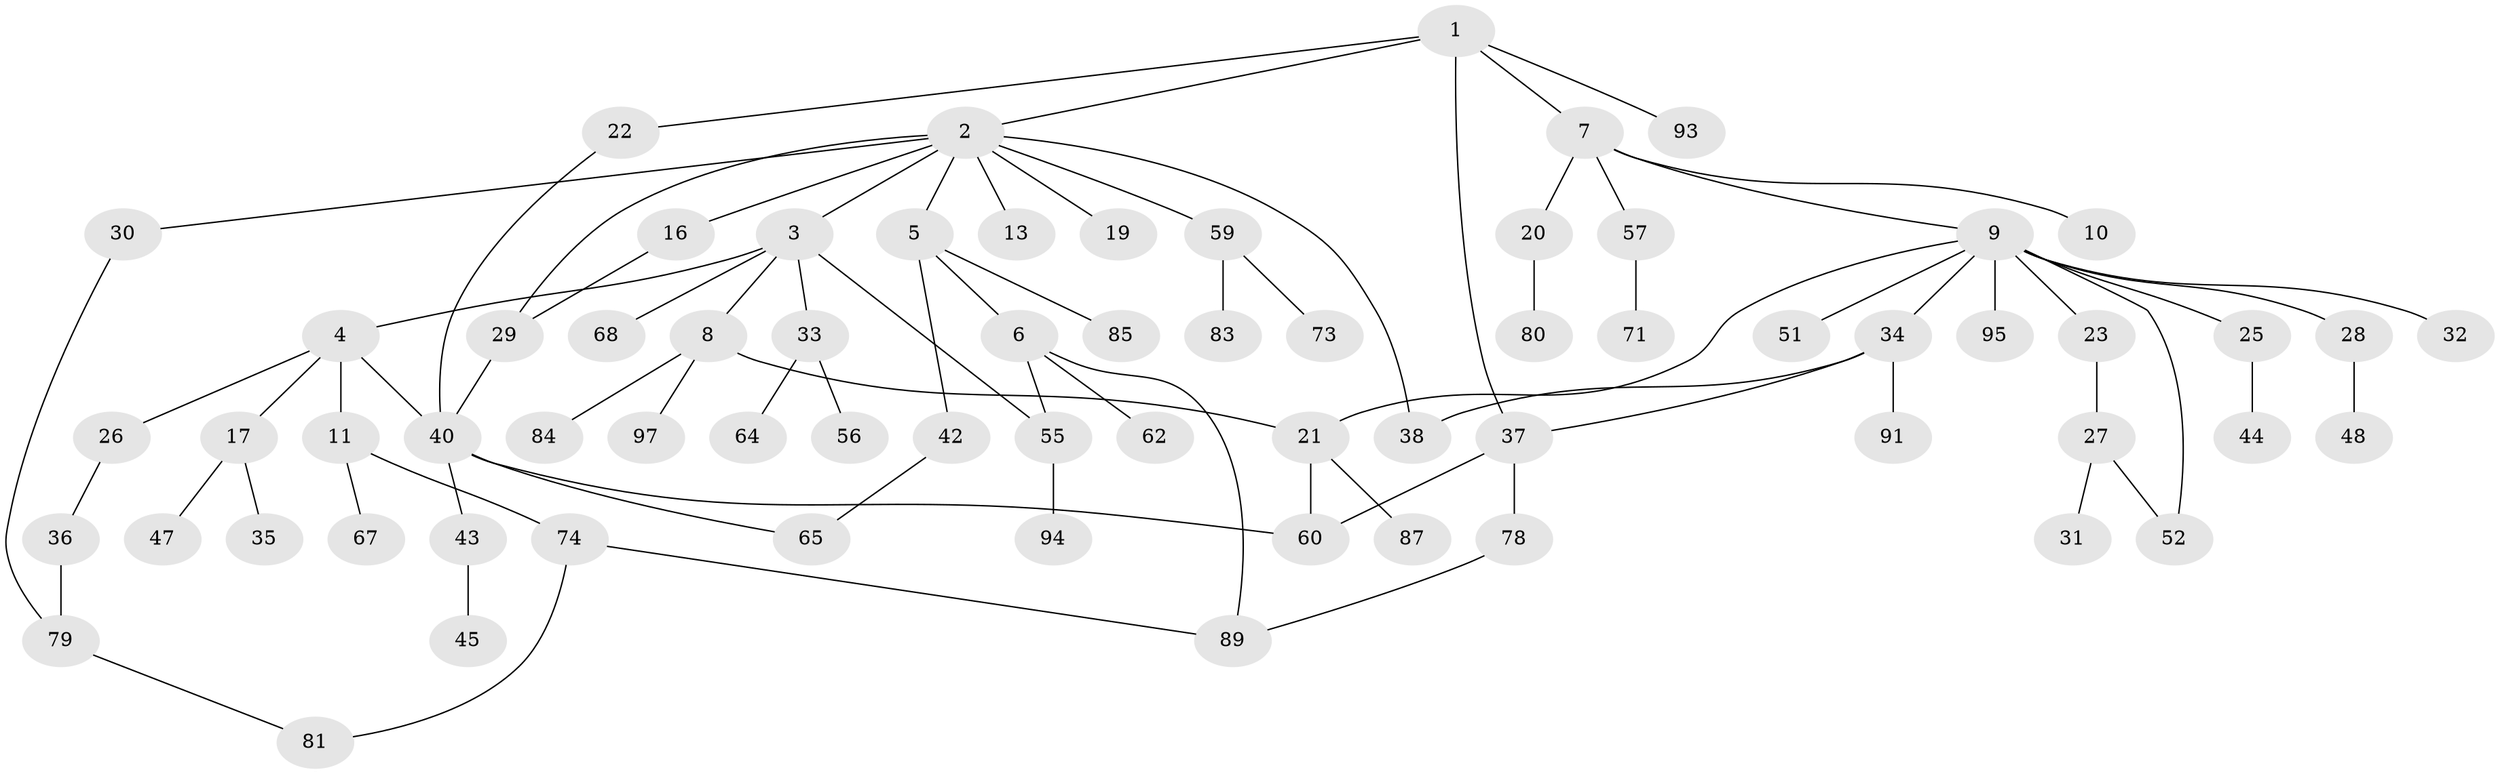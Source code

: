 // Generated by graph-tools (version 1.1) at 2025/23/03/03/25 07:23:33]
// undirected, 69 vertices, 83 edges
graph export_dot {
graph [start="1"]
  node [color=gray90,style=filled];
  1 [super="+88"];
  2 [super="+14"];
  3 [super="+12"];
  4 [super="+18"];
  5;
  6 [super="+58"];
  7;
  8 [super="+66"];
  9 [super="+15"];
  10;
  11 [super="+53"];
  13;
  16;
  17 [super="+24"];
  19;
  20 [super="+50"];
  21;
  22;
  23 [super="+61"];
  25;
  26;
  27 [super="+77"];
  28;
  29 [super="+41"];
  30;
  31;
  32 [super="+96"];
  33 [super="+49"];
  34 [super="+39"];
  35;
  36 [super="+99"];
  37 [super="+46"];
  38 [super="+70"];
  40 [super="+86"];
  42;
  43;
  44 [super="+98"];
  45 [super="+63"];
  47;
  48 [super="+90"];
  51;
  52 [super="+54"];
  55;
  56;
  57 [super="+76"];
  59 [super="+69"];
  60 [super="+72"];
  62;
  64;
  65 [super="+82"];
  67;
  68;
  71;
  73;
  74 [super="+75"];
  78;
  79 [super="+92"];
  80;
  81;
  83;
  84;
  85;
  87;
  89;
  91;
  93;
  94;
  95;
  97;
  1 -- 2;
  1 -- 7;
  1 -- 22;
  1 -- 37;
  1 -- 93;
  2 -- 3;
  2 -- 5;
  2 -- 13;
  2 -- 19;
  2 -- 29;
  2 -- 16;
  2 -- 38;
  2 -- 59;
  2 -- 30;
  3 -- 4;
  3 -- 8;
  3 -- 33;
  3 -- 68;
  3 -- 55;
  4 -- 11;
  4 -- 17;
  4 -- 26;
  4 -- 40;
  5 -- 6;
  5 -- 42;
  5 -- 85;
  6 -- 55;
  6 -- 62;
  6 -- 89;
  7 -- 9;
  7 -- 10;
  7 -- 20;
  7 -- 57;
  8 -- 21;
  8 -- 97;
  8 -- 84;
  9 -- 34;
  9 -- 52;
  9 -- 95;
  9 -- 32;
  9 -- 51;
  9 -- 21;
  9 -- 23;
  9 -- 28;
  9 -- 25;
  11 -- 67;
  11 -- 74;
  16 -- 29;
  17 -- 35;
  17 -- 47;
  20 -- 80;
  21 -- 60;
  21 -- 87;
  22 -- 40;
  23 -- 27;
  25 -- 44;
  26 -- 36;
  27 -- 31;
  27 -- 52;
  28 -- 48;
  29 -- 40;
  30 -- 79;
  33 -- 56;
  33 -- 64;
  34 -- 91 [weight=2];
  34 -- 37;
  34 -- 38 [weight=2];
  36 -- 79;
  37 -- 78;
  37 -- 60;
  40 -- 43;
  40 -- 60;
  40 -- 65;
  42 -- 65;
  43 -- 45;
  55 -- 94;
  57 -- 71;
  59 -- 73;
  59 -- 83;
  74 -- 81;
  74 -- 89;
  78 -- 89;
  79 -- 81;
}
